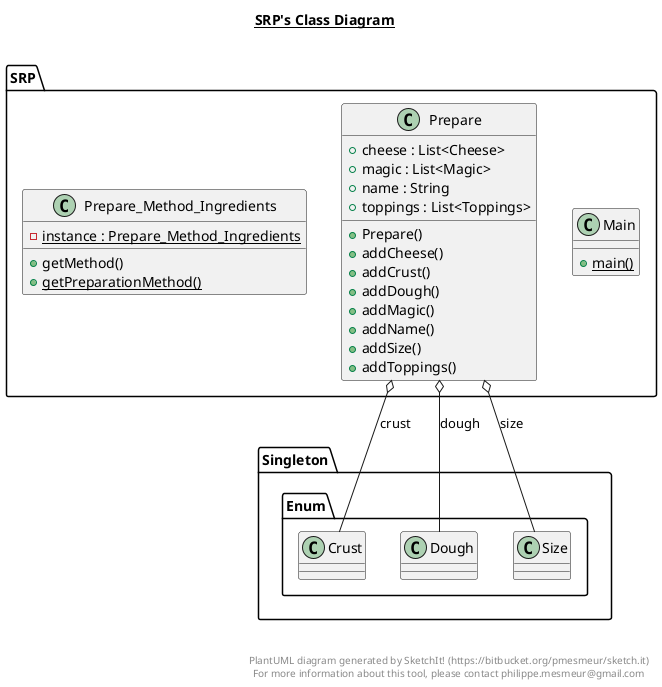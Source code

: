 @startuml

title __SRP's Class Diagram__\n

  namespace SRP {
    class SRP.Main {
        {static} + main()
    }
  }
  

  namespace SRP {
    class SRP.Prepare {
        + cheese : List<Cheese>
        + magic : List<Magic>
        + name : String
        + toppings : List<Toppings>
        + Prepare()
        + addCheese()
        + addCrust()
        + addDough()
        + addMagic()
        + addName()
        + addSize()
        + addToppings()
    }
  }
  

  namespace SRP {
    class SRP.Prepare_Method_Ingredients {
        {static} - instance : Prepare_Method_Ingredients
        + getMethod()
        {static} + getPreparationMethod()
    }
  }
  

  SRP.Prepare o-- Singleton.Enum.Crust : crust
  SRP.Prepare o-- Singleton.Enum.Dough : dough
  SRP.Prepare o-- Singleton.Enum.Size : size


right footer


PlantUML diagram generated by SketchIt! (https://bitbucket.org/pmesmeur/sketch.it)
For more information about this tool, please contact philippe.mesmeur@gmail.com
endfooter

@enduml
